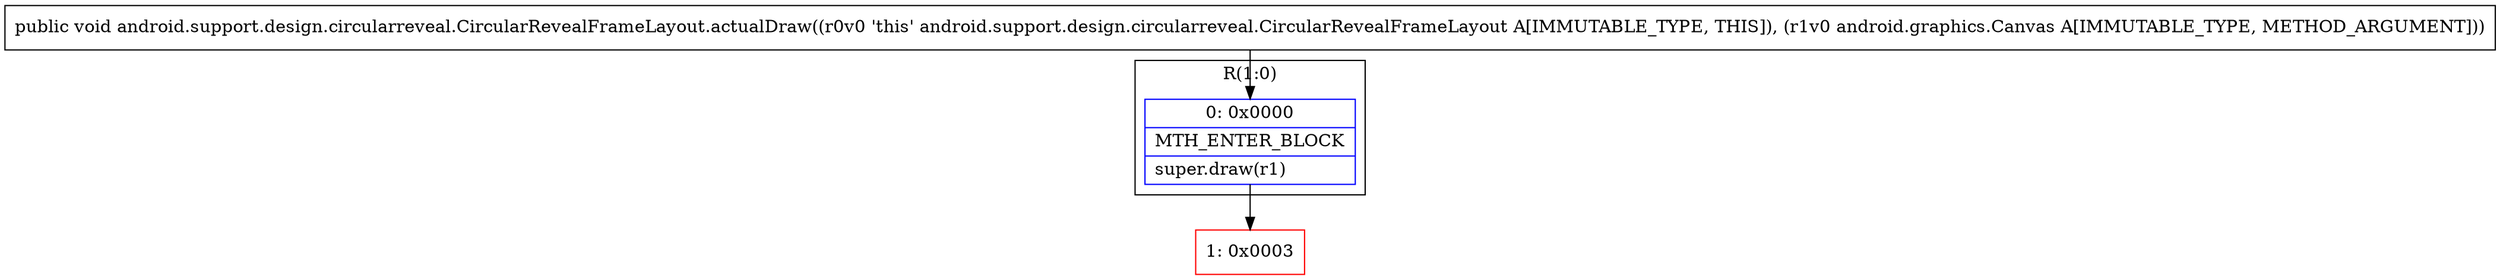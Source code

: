 digraph "CFG forandroid.support.design.circularreveal.CircularRevealFrameLayout.actualDraw(Landroid\/graphics\/Canvas;)V" {
subgraph cluster_Region_2110187597 {
label = "R(1:0)";
node [shape=record,color=blue];
Node_0 [shape=record,label="{0\:\ 0x0000|MTH_ENTER_BLOCK\l|super.draw(r1)\l}"];
}
Node_1 [shape=record,color=red,label="{1\:\ 0x0003}"];
MethodNode[shape=record,label="{public void android.support.design.circularreveal.CircularRevealFrameLayout.actualDraw((r0v0 'this' android.support.design.circularreveal.CircularRevealFrameLayout A[IMMUTABLE_TYPE, THIS]), (r1v0 android.graphics.Canvas A[IMMUTABLE_TYPE, METHOD_ARGUMENT])) }"];
MethodNode -> Node_0;
Node_0 -> Node_1;
}

